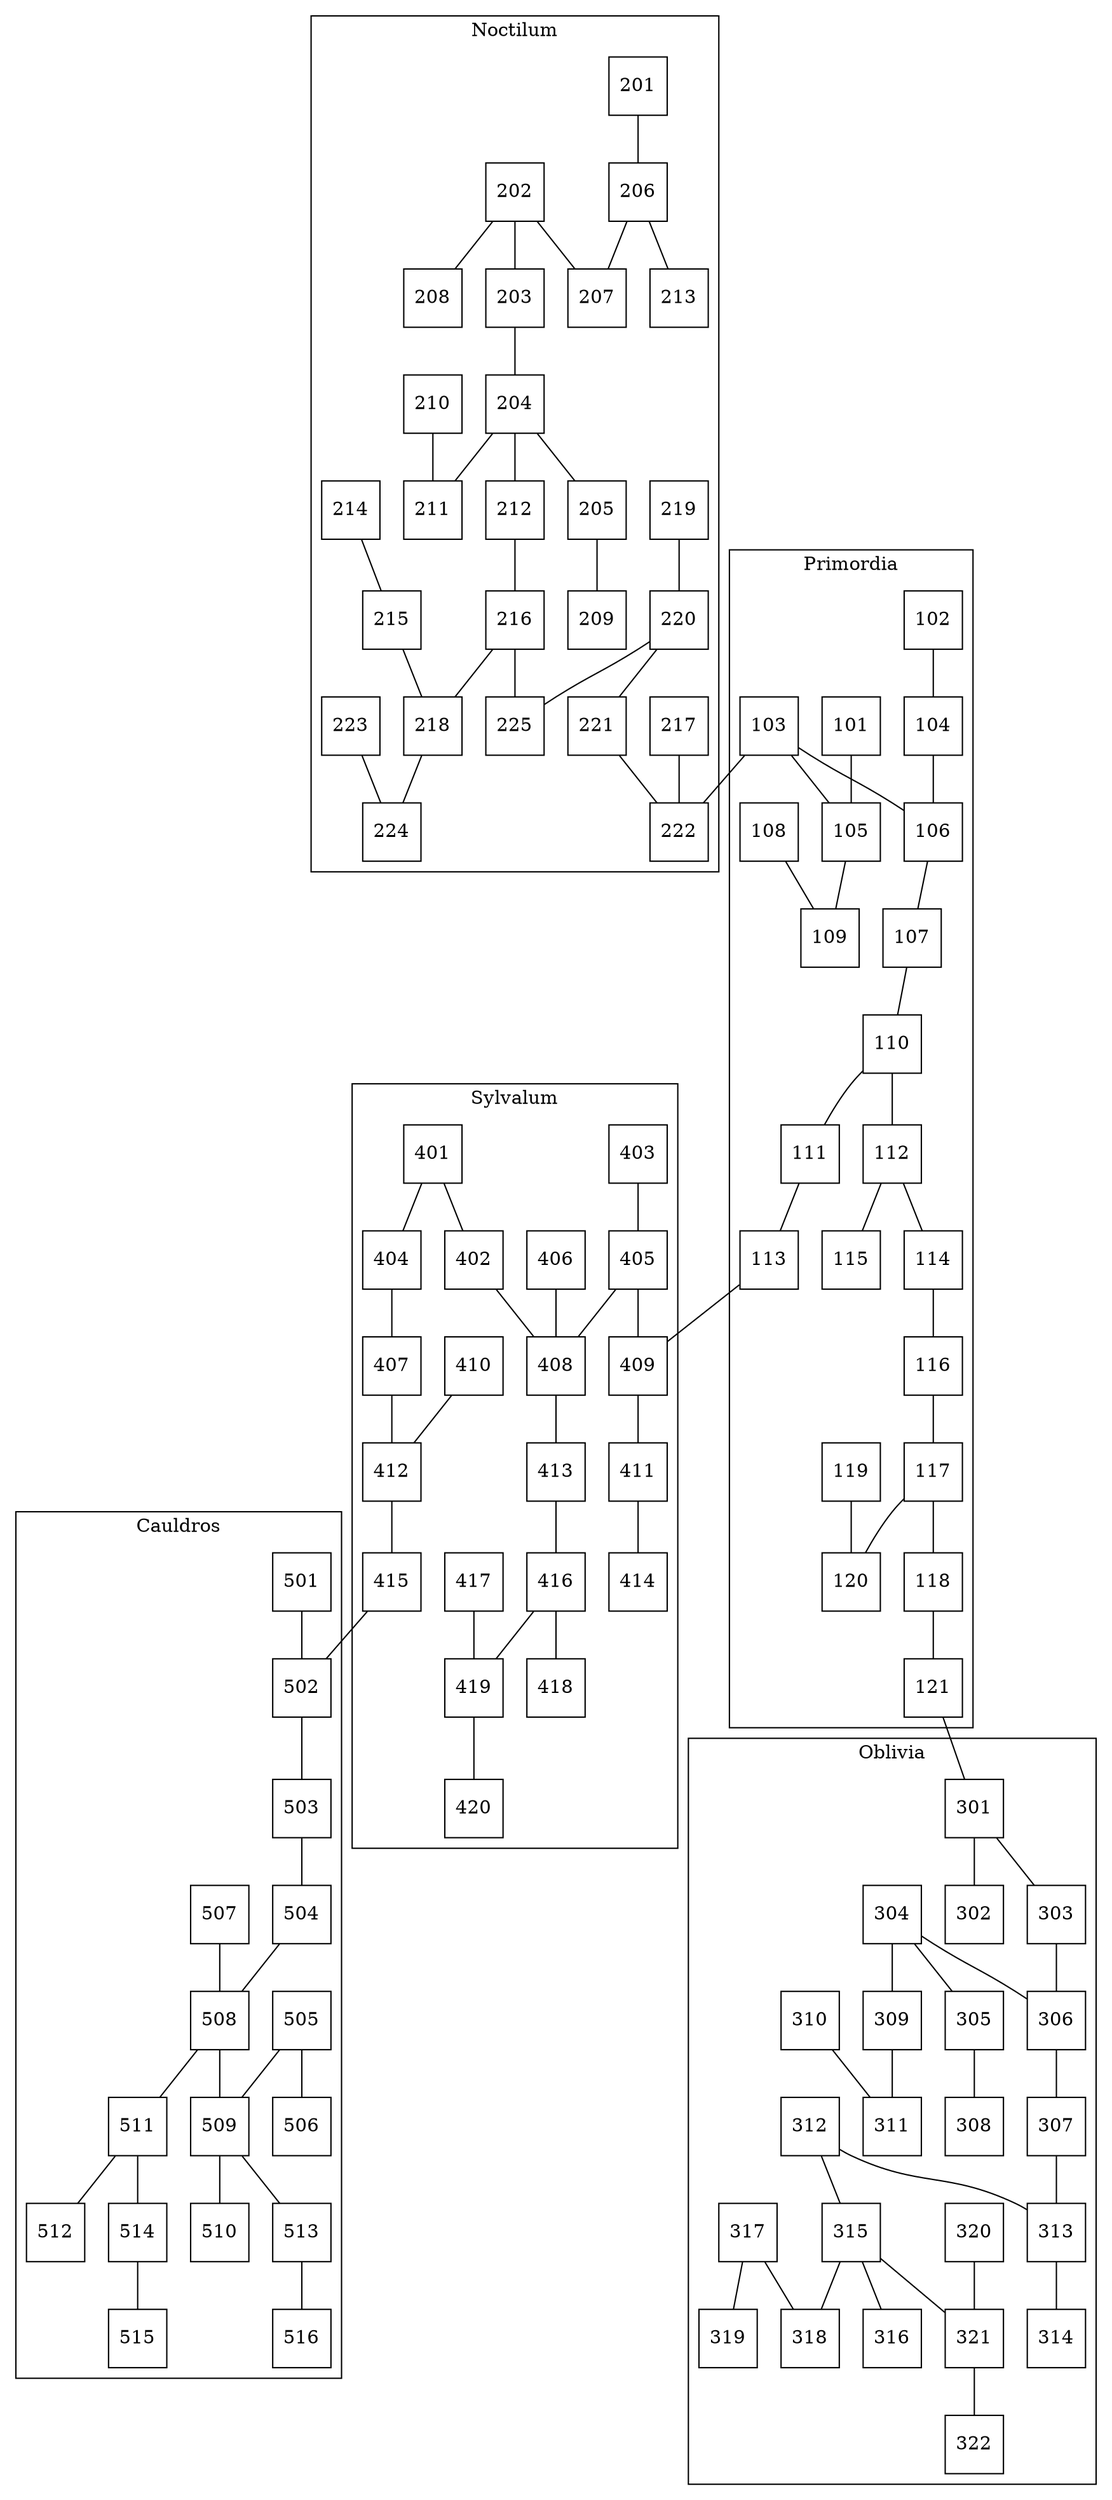 graph G {

    node [shape=square];

    subgraph cluster_primordia {
        label="Primordia"

        101 -- 105
        102 -- 104
        103 -- 106
        103 -- 105
        104 -- 106
        105 -- 109
        106 -- 107
        107 -- 110
        108 -- 109
        110 -- 111
        110 -- 112
        111 -- 113
        112 -- 114
        112 -- 115
        114 -- 116
        116 -- 117
        117 -- 118
        117 -- 120
        118 -- 121
        119 -- 120
    }


    subgraph cluster_noctilum {
        label="Noctilum"
        201 -- 206
        202 -- 207
        202 -- 203
        202 -- 208
        203 -- 204
        204 -- 205
        204 -- 211
        204 -- 212
        205 -- 209
        206 -- 207
        206 -- 213
        210 -- 211
        212 -- 216
        214 -- 215
        215 -- 218
        216 -- 218
        216 -- 225
        217 -- 222
        218 -- 224
        219 -- 220
        220 -- 221
        220 -- 225
        221 -- 222
        223 -- 224
    }

    subgraph cluster_oblivia {
        label="Oblivia"
        301 -- 302
        301 -- 303
        303 -- 306
        304 -- 305
        304 -- 306
        304 -- 309
        305 -- 308
        306 -- 307
        307 -- 313
        309 -- 311
        310 -- 311
        312 -- 315
        312 -- 313
        313 -- 314
        315 -- 316
        315 -- 318
        315 -- 321
        317 -- 318
        317 -- 319
        320 -- 321
        321 -- 322
    }

    subgraph cluster_sylvalum {
        label="Sylvalum"
        401 -- 402
        401 -- 404
        402 -- 408
        403 -- 405
        404 -- 407
        405 -- 408
        405 -- 409
        406 -- 408
        407 -- 412
        408 -- 413
        409 -- 411
        410 -- 412
        411 -- 414
        412 -- 415
        413 -- 416
        416 -- 418
        416 -- 419
        417 -- 419
        419 -- 420
    }

    subgraph cluster_cauldros {
        label="Cauldros"
        501 -- 502
        502 -- 503
        503 -- 504
        504 -- 508
        505 -- 506
        505 -- 509
        507 -- 508
        508 -- 509
        508 -- 511
        509 -- 510
        509 -- 513
        511 -- 512
        511 -- 514
        513 -- 516
        514 -- 515
    }

    103 -- 222
    113 -- 409
    121 -- 301
    415 -- 502
}
